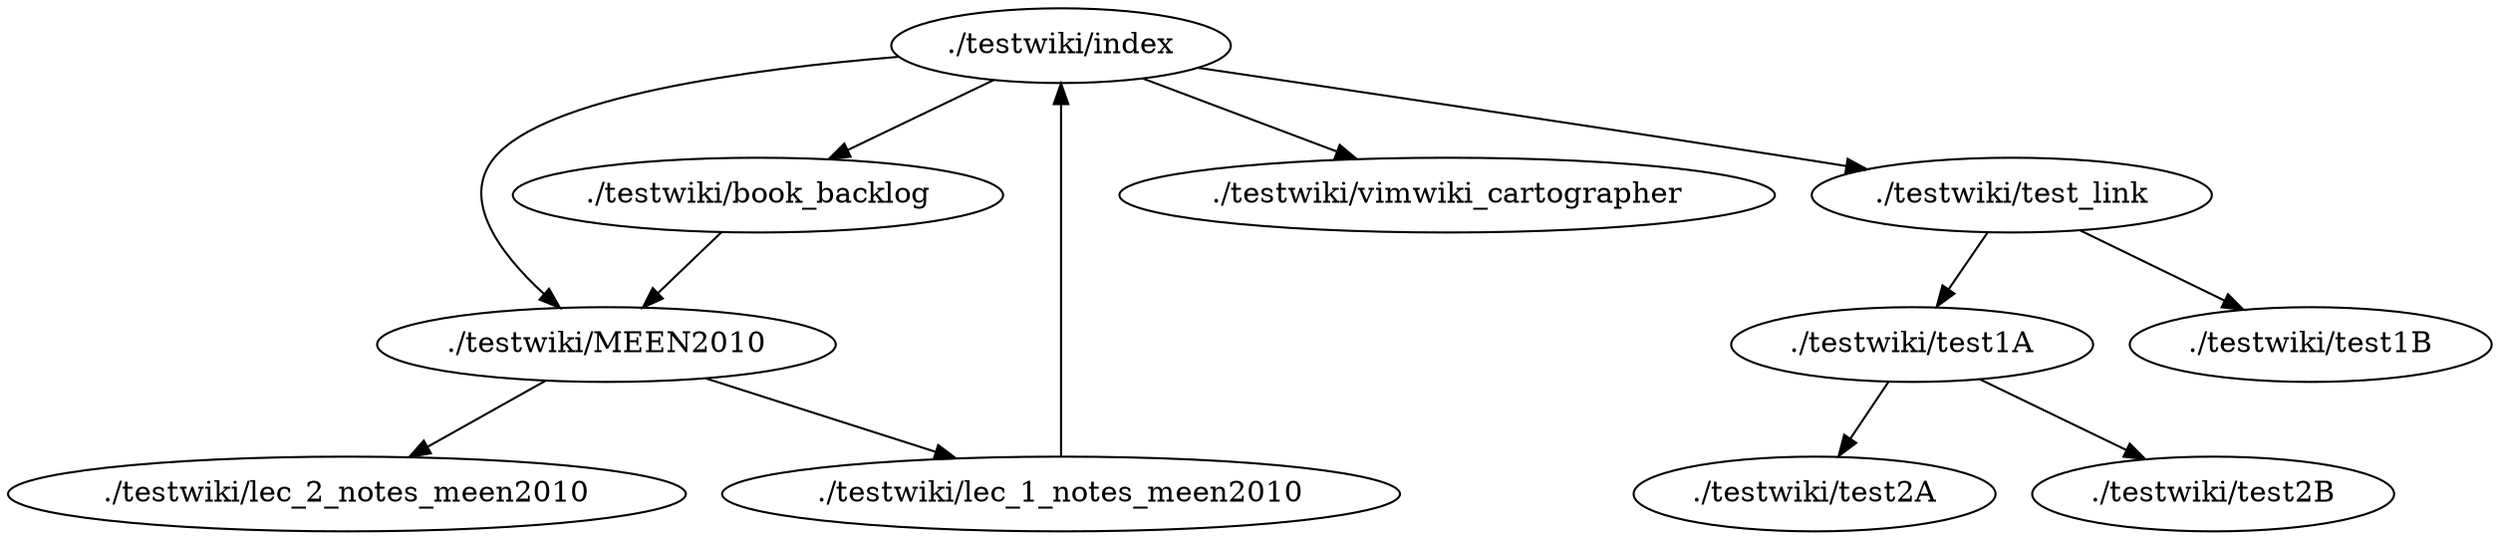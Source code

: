 digraph VimwikiGraph {
    "./testwiki/index" -> "./testwiki/MEEN2010";
    "./testwiki/index" -> "./testwiki/vimwiki_cartographer";
    "./testwiki/index" -> "./testwiki/book_backlog";
    "./testwiki/index" -> "./testwiki/test_link";
    "./testwiki/test_link" -> "./testwiki/test1A";
    "./testwiki/test_link" -> "./testwiki/test1B";
    "./testwiki/lec_1_notes_meen2010" -> "./testwiki/index";
    "./testwiki/test1A" -> "./testwiki/test2A";
    "./testwiki/test1A" -> "./testwiki/test2B";
    "./testwiki/book_backlog" -> "./testwiki/MEEN2010";
    "./testwiki/MEEN2010" -> "./testwiki/lec_1_notes_meen2010";
    "./testwiki/MEEN2010" -> "./testwiki/lec_2_notes_meen2010";
}
